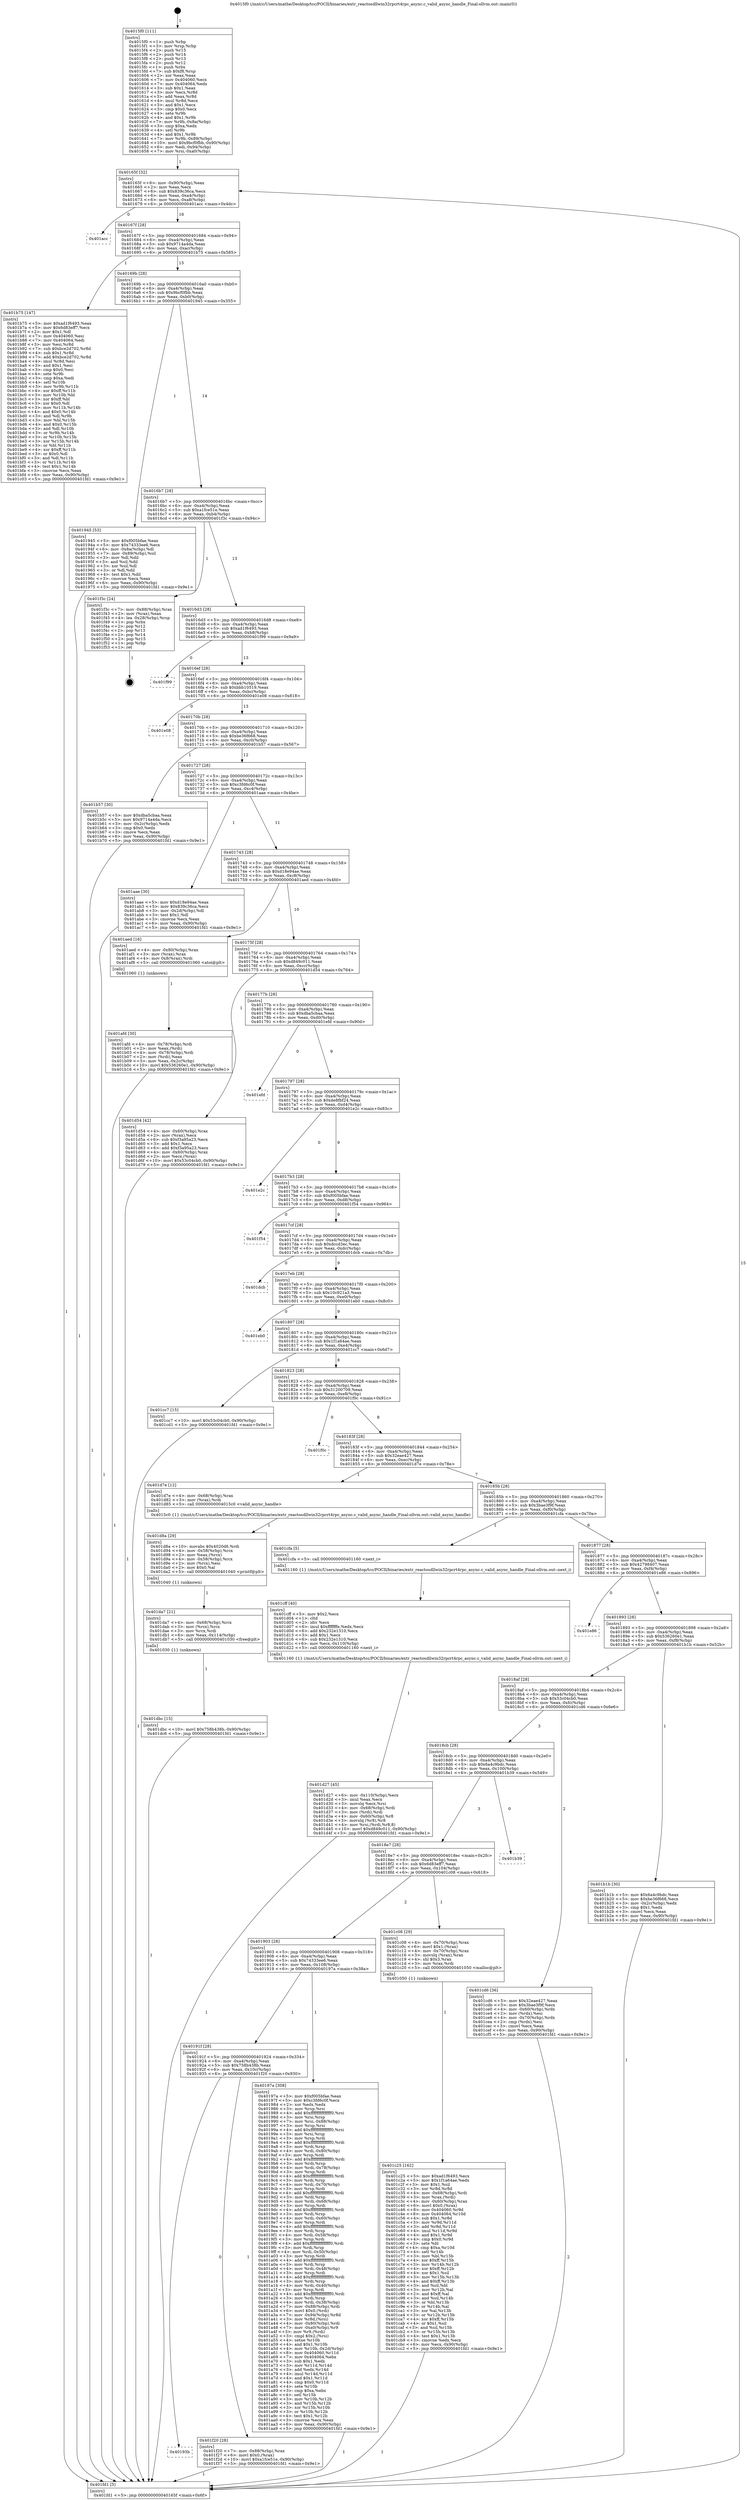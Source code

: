 digraph "0x4015f0" {
  label = "0x4015f0 (/mnt/c/Users/mathe/Desktop/tcc/POCII/binaries/extr_reactosdllwin32rpcrt4rpc_async.c_valid_async_handle_Final-ollvm.out::main(0))"
  labelloc = "t"
  node[shape=record]

  Entry [label="",width=0.3,height=0.3,shape=circle,fillcolor=black,style=filled]
  "0x40165f" [label="{
     0x40165f [32]\l
     | [instrs]\l
     &nbsp;&nbsp;0x40165f \<+6\>: mov -0x90(%rbp),%eax\l
     &nbsp;&nbsp;0x401665 \<+2\>: mov %eax,%ecx\l
     &nbsp;&nbsp;0x401667 \<+6\>: sub $0x839c36ca,%ecx\l
     &nbsp;&nbsp;0x40166d \<+6\>: mov %eax,-0xa4(%rbp)\l
     &nbsp;&nbsp;0x401673 \<+6\>: mov %ecx,-0xa8(%rbp)\l
     &nbsp;&nbsp;0x401679 \<+6\>: je 0000000000401acc \<main+0x4dc\>\l
  }"]
  "0x401acc" [label="{
     0x401acc\l
  }", style=dashed]
  "0x40167f" [label="{
     0x40167f [28]\l
     | [instrs]\l
     &nbsp;&nbsp;0x40167f \<+5\>: jmp 0000000000401684 \<main+0x94\>\l
     &nbsp;&nbsp;0x401684 \<+6\>: mov -0xa4(%rbp),%eax\l
     &nbsp;&nbsp;0x40168a \<+5\>: sub $0x9714a4da,%eax\l
     &nbsp;&nbsp;0x40168f \<+6\>: mov %eax,-0xac(%rbp)\l
     &nbsp;&nbsp;0x401695 \<+6\>: je 0000000000401b75 \<main+0x585\>\l
  }"]
  Exit [label="",width=0.3,height=0.3,shape=circle,fillcolor=black,style=filled,peripheries=2]
  "0x401b75" [label="{
     0x401b75 [147]\l
     | [instrs]\l
     &nbsp;&nbsp;0x401b75 \<+5\>: mov $0xad1f6493,%eax\l
     &nbsp;&nbsp;0x401b7a \<+5\>: mov $0x6d83eff7,%ecx\l
     &nbsp;&nbsp;0x401b7f \<+2\>: mov $0x1,%dl\l
     &nbsp;&nbsp;0x401b81 \<+7\>: mov 0x404060,%esi\l
     &nbsp;&nbsp;0x401b88 \<+7\>: mov 0x404064,%edi\l
     &nbsp;&nbsp;0x401b8f \<+3\>: mov %esi,%r8d\l
     &nbsp;&nbsp;0x401b92 \<+7\>: sub $0xbce2d702,%r8d\l
     &nbsp;&nbsp;0x401b99 \<+4\>: sub $0x1,%r8d\l
     &nbsp;&nbsp;0x401b9d \<+7\>: add $0xbce2d702,%r8d\l
     &nbsp;&nbsp;0x401ba4 \<+4\>: imul %r8d,%esi\l
     &nbsp;&nbsp;0x401ba8 \<+3\>: and $0x1,%esi\l
     &nbsp;&nbsp;0x401bab \<+3\>: cmp $0x0,%esi\l
     &nbsp;&nbsp;0x401bae \<+4\>: sete %r9b\l
     &nbsp;&nbsp;0x401bb2 \<+3\>: cmp $0xa,%edi\l
     &nbsp;&nbsp;0x401bb5 \<+4\>: setl %r10b\l
     &nbsp;&nbsp;0x401bb9 \<+3\>: mov %r9b,%r11b\l
     &nbsp;&nbsp;0x401bbc \<+4\>: xor $0xff,%r11b\l
     &nbsp;&nbsp;0x401bc0 \<+3\>: mov %r10b,%bl\l
     &nbsp;&nbsp;0x401bc3 \<+3\>: xor $0xff,%bl\l
     &nbsp;&nbsp;0x401bc6 \<+3\>: xor $0x0,%dl\l
     &nbsp;&nbsp;0x401bc9 \<+3\>: mov %r11b,%r14b\l
     &nbsp;&nbsp;0x401bcc \<+4\>: and $0x0,%r14b\l
     &nbsp;&nbsp;0x401bd0 \<+3\>: and %dl,%r9b\l
     &nbsp;&nbsp;0x401bd3 \<+3\>: mov %bl,%r15b\l
     &nbsp;&nbsp;0x401bd6 \<+4\>: and $0x0,%r15b\l
     &nbsp;&nbsp;0x401bda \<+3\>: and %dl,%r10b\l
     &nbsp;&nbsp;0x401bdd \<+3\>: or %r9b,%r14b\l
     &nbsp;&nbsp;0x401be0 \<+3\>: or %r10b,%r15b\l
     &nbsp;&nbsp;0x401be3 \<+3\>: xor %r15b,%r14b\l
     &nbsp;&nbsp;0x401be6 \<+3\>: or %bl,%r11b\l
     &nbsp;&nbsp;0x401be9 \<+4\>: xor $0xff,%r11b\l
     &nbsp;&nbsp;0x401bed \<+3\>: or $0x0,%dl\l
     &nbsp;&nbsp;0x401bf0 \<+3\>: and %dl,%r11b\l
     &nbsp;&nbsp;0x401bf3 \<+3\>: or %r11b,%r14b\l
     &nbsp;&nbsp;0x401bf6 \<+4\>: test $0x1,%r14b\l
     &nbsp;&nbsp;0x401bfa \<+3\>: cmovne %ecx,%eax\l
     &nbsp;&nbsp;0x401bfd \<+6\>: mov %eax,-0x90(%rbp)\l
     &nbsp;&nbsp;0x401c03 \<+5\>: jmp 0000000000401fd1 \<main+0x9e1\>\l
  }"]
  "0x40169b" [label="{
     0x40169b [28]\l
     | [instrs]\l
     &nbsp;&nbsp;0x40169b \<+5\>: jmp 00000000004016a0 \<main+0xb0\>\l
     &nbsp;&nbsp;0x4016a0 \<+6\>: mov -0xa4(%rbp),%eax\l
     &nbsp;&nbsp;0x4016a6 \<+5\>: sub $0x9bcf0fbb,%eax\l
     &nbsp;&nbsp;0x4016ab \<+6\>: mov %eax,-0xb0(%rbp)\l
     &nbsp;&nbsp;0x4016b1 \<+6\>: je 0000000000401945 \<main+0x355\>\l
  }"]
  "0x40193b" [label="{
     0x40193b\l
  }", style=dashed]
  "0x401945" [label="{
     0x401945 [53]\l
     | [instrs]\l
     &nbsp;&nbsp;0x401945 \<+5\>: mov $0xf005bfae,%eax\l
     &nbsp;&nbsp;0x40194a \<+5\>: mov $0x74333ee6,%ecx\l
     &nbsp;&nbsp;0x40194f \<+6\>: mov -0x8a(%rbp),%dl\l
     &nbsp;&nbsp;0x401955 \<+7\>: mov -0x89(%rbp),%sil\l
     &nbsp;&nbsp;0x40195c \<+3\>: mov %dl,%dil\l
     &nbsp;&nbsp;0x40195f \<+3\>: and %sil,%dil\l
     &nbsp;&nbsp;0x401962 \<+3\>: xor %sil,%dl\l
     &nbsp;&nbsp;0x401965 \<+3\>: or %dl,%dil\l
     &nbsp;&nbsp;0x401968 \<+4\>: test $0x1,%dil\l
     &nbsp;&nbsp;0x40196c \<+3\>: cmovne %ecx,%eax\l
     &nbsp;&nbsp;0x40196f \<+6\>: mov %eax,-0x90(%rbp)\l
     &nbsp;&nbsp;0x401975 \<+5\>: jmp 0000000000401fd1 \<main+0x9e1\>\l
  }"]
  "0x4016b7" [label="{
     0x4016b7 [28]\l
     | [instrs]\l
     &nbsp;&nbsp;0x4016b7 \<+5\>: jmp 00000000004016bc \<main+0xcc\>\l
     &nbsp;&nbsp;0x4016bc \<+6\>: mov -0xa4(%rbp),%eax\l
     &nbsp;&nbsp;0x4016c2 \<+5\>: sub $0xa1fce51e,%eax\l
     &nbsp;&nbsp;0x4016c7 \<+6\>: mov %eax,-0xb4(%rbp)\l
     &nbsp;&nbsp;0x4016cd \<+6\>: je 0000000000401f3c \<main+0x94c\>\l
  }"]
  "0x401fd1" [label="{
     0x401fd1 [5]\l
     | [instrs]\l
     &nbsp;&nbsp;0x401fd1 \<+5\>: jmp 000000000040165f \<main+0x6f\>\l
  }"]
  "0x4015f0" [label="{
     0x4015f0 [111]\l
     | [instrs]\l
     &nbsp;&nbsp;0x4015f0 \<+1\>: push %rbp\l
     &nbsp;&nbsp;0x4015f1 \<+3\>: mov %rsp,%rbp\l
     &nbsp;&nbsp;0x4015f4 \<+2\>: push %r15\l
     &nbsp;&nbsp;0x4015f6 \<+2\>: push %r14\l
     &nbsp;&nbsp;0x4015f8 \<+2\>: push %r13\l
     &nbsp;&nbsp;0x4015fa \<+2\>: push %r12\l
     &nbsp;&nbsp;0x4015fc \<+1\>: push %rbx\l
     &nbsp;&nbsp;0x4015fd \<+7\>: sub $0xf8,%rsp\l
     &nbsp;&nbsp;0x401604 \<+2\>: xor %eax,%eax\l
     &nbsp;&nbsp;0x401606 \<+7\>: mov 0x404060,%ecx\l
     &nbsp;&nbsp;0x40160d \<+7\>: mov 0x404064,%edx\l
     &nbsp;&nbsp;0x401614 \<+3\>: sub $0x1,%eax\l
     &nbsp;&nbsp;0x401617 \<+3\>: mov %ecx,%r8d\l
     &nbsp;&nbsp;0x40161a \<+3\>: add %eax,%r8d\l
     &nbsp;&nbsp;0x40161d \<+4\>: imul %r8d,%ecx\l
     &nbsp;&nbsp;0x401621 \<+3\>: and $0x1,%ecx\l
     &nbsp;&nbsp;0x401624 \<+3\>: cmp $0x0,%ecx\l
     &nbsp;&nbsp;0x401627 \<+4\>: sete %r9b\l
     &nbsp;&nbsp;0x40162b \<+4\>: and $0x1,%r9b\l
     &nbsp;&nbsp;0x40162f \<+7\>: mov %r9b,-0x8a(%rbp)\l
     &nbsp;&nbsp;0x401636 \<+3\>: cmp $0xa,%edx\l
     &nbsp;&nbsp;0x401639 \<+4\>: setl %r9b\l
     &nbsp;&nbsp;0x40163d \<+4\>: and $0x1,%r9b\l
     &nbsp;&nbsp;0x401641 \<+7\>: mov %r9b,-0x89(%rbp)\l
     &nbsp;&nbsp;0x401648 \<+10\>: movl $0x9bcf0fbb,-0x90(%rbp)\l
     &nbsp;&nbsp;0x401652 \<+6\>: mov %edi,-0x94(%rbp)\l
     &nbsp;&nbsp;0x401658 \<+7\>: mov %rsi,-0xa0(%rbp)\l
  }"]
  "0x401f20" [label="{
     0x401f20 [28]\l
     | [instrs]\l
     &nbsp;&nbsp;0x401f20 \<+7\>: mov -0x88(%rbp),%rax\l
     &nbsp;&nbsp;0x401f27 \<+6\>: movl $0x0,(%rax)\l
     &nbsp;&nbsp;0x401f2d \<+10\>: movl $0xa1fce51e,-0x90(%rbp)\l
     &nbsp;&nbsp;0x401f37 \<+5\>: jmp 0000000000401fd1 \<main+0x9e1\>\l
  }"]
  "0x401f3c" [label="{
     0x401f3c [24]\l
     | [instrs]\l
     &nbsp;&nbsp;0x401f3c \<+7\>: mov -0x88(%rbp),%rax\l
     &nbsp;&nbsp;0x401f43 \<+2\>: mov (%rax),%eax\l
     &nbsp;&nbsp;0x401f45 \<+4\>: lea -0x28(%rbp),%rsp\l
     &nbsp;&nbsp;0x401f49 \<+1\>: pop %rbx\l
     &nbsp;&nbsp;0x401f4a \<+2\>: pop %r12\l
     &nbsp;&nbsp;0x401f4c \<+2\>: pop %r13\l
     &nbsp;&nbsp;0x401f4e \<+2\>: pop %r14\l
     &nbsp;&nbsp;0x401f50 \<+2\>: pop %r15\l
     &nbsp;&nbsp;0x401f52 \<+1\>: pop %rbp\l
     &nbsp;&nbsp;0x401f53 \<+1\>: ret\l
  }"]
  "0x4016d3" [label="{
     0x4016d3 [28]\l
     | [instrs]\l
     &nbsp;&nbsp;0x4016d3 \<+5\>: jmp 00000000004016d8 \<main+0xe8\>\l
     &nbsp;&nbsp;0x4016d8 \<+6\>: mov -0xa4(%rbp),%eax\l
     &nbsp;&nbsp;0x4016de \<+5\>: sub $0xad1f6493,%eax\l
     &nbsp;&nbsp;0x4016e3 \<+6\>: mov %eax,-0xb8(%rbp)\l
     &nbsp;&nbsp;0x4016e9 \<+6\>: je 0000000000401f99 \<main+0x9a9\>\l
  }"]
  "0x401dbc" [label="{
     0x401dbc [15]\l
     | [instrs]\l
     &nbsp;&nbsp;0x401dbc \<+10\>: movl $0x758b438b,-0x90(%rbp)\l
     &nbsp;&nbsp;0x401dc6 \<+5\>: jmp 0000000000401fd1 \<main+0x9e1\>\l
  }"]
  "0x401f99" [label="{
     0x401f99\l
  }", style=dashed]
  "0x4016ef" [label="{
     0x4016ef [28]\l
     | [instrs]\l
     &nbsp;&nbsp;0x4016ef \<+5\>: jmp 00000000004016f4 \<main+0x104\>\l
     &nbsp;&nbsp;0x4016f4 \<+6\>: mov -0xa4(%rbp),%eax\l
     &nbsp;&nbsp;0x4016fa \<+5\>: sub $0xbbb10519,%eax\l
     &nbsp;&nbsp;0x4016ff \<+6\>: mov %eax,-0xbc(%rbp)\l
     &nbsp;&nbsp;0x401705 \<+6\>: je 0000000000401e08 \<main+0x818\>\l
  }"]
  "0x401da7" [label="{
     0x401da7 [21]\l
     | [instrs]\l
     &nbsp;&nbsp;0x401da7 \<+4\>: mov -0x68(%rbp),%rcx\l
     &nbsp;&nbsp;0x401dab \<+3\>: mov (%rcx),%rcx\l
     &nbsp;&nbsp;0x401dae \<+3\>: mov %rcx,%rdi\l
     &nbsp;&nbsp;0x401db1 \<+6\>: mov %eax,-0x114(%rbp)\l
     &nbsp;&nbsp;0x401db7 \<+5\>: call 0000000000401030 \<free@plt\>\l
     | [calls]\l
     &nbsp;&nbsp;0x401030 \{1\} (unknown)\l
  }"]
  "0x401e08" [label="{
     0x401e08\l
  }", style=dashed]
  "0x40170b" [label="{
     0x40170b [28]\l
     | [instrs]\l
     &nbsp;&nbsp;0x40170b \<+5\>: jmp 0000000000401710 \<main+0x120\>\l
     &nbsp;&nbsp;0x401710 \<+6\>: mov -0xa4(%rbp),%eax\l
     &nbsp;&nbsp;0x401716 \<+5\>: sub $0xbe36f668,%eax\l
     &nbsp;&nbsp;0x40171b \<+6\>: mov %eax,-0xc0(%rbp)\l
     &nbsp;&nbsp;0x401721 \<+6\>: je 0000000000401b57 \<main+0x567\>\l
  }"]
  "0x401d8a" [label="{
     0x401d8a [29]\l
     | [instrs]\l
     &nbsp;&nbsp;0x401d8a \<+10\>: movabs $0x4020d6,%rdi\l
     &nbsp;&nbsp;0x401d94 \<+4\>: mov -0x58(%rbp),%rcx\l
     &nbsp;&nbsp;0x401d98 \<+2\>: mov %eax,(%rcx)\l
     &nbsp;&nbsp;0x401d9a \<+4\>: mov -0x58(%rbp),%rcx\l
     &nbsp;&nbsp;0x401d9e \<+2\>: mov (%rcx),%esi\l
     &nbsp;&nbsp;0x401da0 \<+2\>: mov $0x0,%al\l
     &nbsp;&nbsp;0x401da2 \<+5\>: call 0000000000401040 \<printf@plt\>\l
     | [calls]\l
     &nbsp;&nbsp;0x401040 \{1\} (unknown)\l
  }"]
  "0x401b57" [label="{
     0x401b57 [30]\l
     | [instrs]\l
     &nbsp;&nbsp;0x401b57 \<+5\>: mov $0xdba5cbaa,%eax\l
     &nbsp;&nbsp;0x401b5c \<+5\>: mov $0x9714a4da,%ecx\l
     &nbsp;&nbsp;0x401b61 \<+3\>: mov -0x2c(%rbp),%edx\l
     &nbsp;&nbsp;0x401b64 \<+3\>: cmp $0x0,%edx\l
     &nbsp;&nbsp;0x401b67 \<+3\>: cmove %ecx,%eax\l
     &nbsp;&nbsp;0x401b6a \<+6\>: mov %eax,-0x90(%rbp)\l
     &nbsp;&nbsp;0x401b70 \<+5\>: jmp 0000000000401fd1 \<main+0x9e1\>\l
  }"]
  "0x401727" [label="{
     0x401727 [28]\l
     | [instrs]\l
     &nbsp;&nbsp;0x401727 \<+5\>: jmp 000000000040172c \<main+0x13c\>\l
     &nbsp;&nbsp;0x40172c \<+6\>: mov -0xa4(%rbp),%eax\l
     &nbsp;&nbsp;0x401732 \<+5\>: sub $0xc3fd6c0f,%eax\l
     &nbsp;&nbsp;0x401737 \<+6\>: mov %eax,-0xc4(%rbp)\l
     &nbsp;&nbsp;0x40173d \<+6\>: je 0000000000401aae \<main+0x4be\>\l
  }"]
  "0x401d27" [label="{
     0x401d27 [45]\l
     | [instrs]\l
     &nbsp;&nbsp;0x401d27 \<+6\>: mov -0x110(%rbp),%ecx\l
     &nbsp;&nbsp;0x401d2d \<+3\>: imul %eax,%ecx\l
     &nbsp;&nbsp;0x401d30 \<+3\>: movslq %ecx,%rsi\l
     &nbsp;&nbsp;0x401d33 \<+4\>: mov -0x68(%rbp),%rdi\l
     &nbsp;&nbsp;0x401d37 \<+3\>: mov (%rdi),%rdi\l
     &nbsp;&nbsp;0x401d3a \<+4\>: mov -0x60(%rbp),%r8\l
     &nbsp;&nbsp;0x401d3e \<+3\>: movslq (%r8),%r8\l
     &nbsp;&nbsp;0x401d41 \<+4\>: mov %rsi,(%rdi,%r8,8)\l
     &nbsp;&nbsp;0x401d45 \<+10\>: movl $0xd849c011,-0x90(%rbp)\l
     &nbsp;&nbsp;0x401d4f \<+5\>: jmp 0000000000401fd1 \<main+0x9e1\>\l
  }"]
  "0x401aae" [label="{
     0x401aae [30]\l
     | [instrs]\l
     &nbsp;&nbsp;0x401aae \<+5\>: mov $0xd18e94ae,%eax\l
     &nbsp;&nbsp;0x401ab3 \<+5\>: mov $0x839c36ca,%ecx\l
     &nbsp;&nbsp;0x401ab8 \<+3\>: mov -0x2d(%rbp),%dl\l
     &nbsp;&nbsp;0x401abb \<+3\>: test $0x1,%dl\l
     &nbsp;&nbsp;0x401abe \<+3\>: cmovne %ecx,%eax\l
     &nbsp;&nbsp;0x401ac1 \<+6\>: mov %eax,-0x90(%rbp)\l
     &nbsp;&nbsp;0x401ac7 \<+5\>: jmp 0000000000401fd1 \<main+0x9e1\>\l
  }"]
  "0x401743" [label="{
     0x401743 [28]\l
     | [instrs]\l
     &nbsp;&nbsp;0x401743 \<+5\>: jmp 0000000000401748 \<main+0x158\>\l
     &nbsp;&nbsp;0x401748 \<+6\>: mov -0xa4(%rbp),%eax\l
     &nbsp;&nbsp;0x40174e \<+5\>: sub $0xd18e94ae,%eax\l
     &nbsp;&nbsp;0x401753 \<+6\>: mov %eax,-0xc8(%rbp)\l
     &nbsp;&nbsp;0x401759 \<+6\>: je 0000000000401aed \<main+0x4fd\>\l
  }"]
  "0x401cff" [label="{
     0x401cff [40]\l
     | [instrs]\l
     &nbsp;&nbsp;0x401cff \<+5\>: mov $0x2,%ecx\l
     &nbsp;&nbsp;0x401d04 \<+1\>: cltd\l
     &nbsp;&nbsp;0x401d05 \<+2\>: idiv %ecx\l
     &nbsp;&nbsp;0x401d07 \<+6\>: imul $0xfffffffe,%edx,%ecx\l
     &nbsp;&nbsp;0x401d0d \<+6\>: add $0x232e1310,%ecx\l
     &nbsp;&nbsp;0x401d13 \<+3\>: add $0x1,%ecx\l
     &nbsp;&nbsp;0x401d16 \<+6\>: sub $0x232e1310,%ecx\l
     &nbsp;&nbsp;0x401d1c \<+6\>: mov %ecx,-0x110(%rbp)\l
     &nbsp;&nbsp;0x401d22 \<+5\>: call 0000000000401160 \<next_i\>\l
     | [calls]\l
     &nbsp;&nbsp;0x401160 \{1\} (/mnt/c/Users/mathe/Desktop/tcc/POCII/binaries/extr_reactosdllwin32rpcrt4rpc_async.c_valid_async_handle_Final-ollvm.out::next_i)\l
  }"]
  "0x401aed" [label="{
     0x401aed [16]\l
     | [instrs]\l
     &nbsp;&nbsp;0x401aed \<+4\>: mov -0x80(%rbp),%rax\l
     &nbsp;&nbsp;0x401af1 \<+3\>: mov (%rax),%rax\l
     &nbsp;&nbsp;0x401af4 \<+4\>: mov 0x8(%rax),%rdi\l
     &nbsp;&nbsp;0x401af8 \<+5\>: call 0000000000401060 \<atoi@plt\>\l
     | [calls]\l
     &nbsp;&nbsp;0x401060 \{1\} (unknown)\l
  }"]
  "0x40175f" [label="{
     0x40175f [28]\l
     | [instrs]\l
     &nbsp;&nbsp;0x40175f \<+5\>: jmp 0000000000401764 \<main+0x174\>\l
     &nbsp;&nbsp;0x401764 \<+6\>: mov -0xa4(%rbp),%eax\l
     &nbsp;&nbsp;0x40176a \<+5\>: sub $0xd849c011,%eax\l
     &nbsp;&nbsp;0x40176f \<+6\>: mov %eax,-0xcc(%rbp)\l
     &nbsp;&nbsp;0x401775 \<+6\>: je 0000000000401d54 \<main+0x764\>\l
  }"]
  "0x401c25" [label="{
     0x401c25 [162]\l
     | [instrs]\l
     &nbsp;&nbsp;0x401c25 \<+5\>: mov $0xad1f6493,%ecx\l
     &nbsp;&nbsp;0x401c2a \<+5\>: mov $0x1f1a64ae,%edx\l
     &nbsp;&nbsp;0x401c2f \<+3\>: mov $0x1,%sil\l
     &nbsp;&nbsp;0x401c32 \<+3\>: xor %r8d,%r8d\l
     &nbsp;&nbsp;0x401c35 \<+4\>: mov -0x68(%rbp),%rdi\l
     &nbsp;&nbsp;0x401c39 \<+3\>: mov %rax,(%rdi)\l
     &nbsp;&nbsp;0x401c3c \<+4\>: mov -0x60(%rbp),%rax\l
     &nbsp;&nbsp;0x401c40 \<+6\>: movl $0x0,(%rax)\l
     &nbsp;&nbsp;0x401c46 \<+8\>: mov 0x404060,%r9d\l
     &nbsp;&nbsp;0x401c4e \<+8\>: mov 0x404064,%r10d\l
     &nbsp;&nbsp;0x401c56 \<+4\>: sub $0x1,%r8d\l
     &nbsp;&nbsp;0x401c5a \<+3\>: mov %r9d,%r11d\l
     &nbsp;&nbsp;0x401c5d \<+3\>: add %r8d,%r11d\l
     &nbsp;&nbsp;0x401c60 \<+4\>: imul %r11d,%r9d\l
     &nbsp;&nbsp;0x401c64 \<+4\>: and $0x1,%r9d\l
     &nbsp;&nbsp;0x401c68 \<+4\>: cmp $0x0,%r9d\l
     &nbsp;&nbsp;0x401c6c \<+3\>: sete %bl\l
     &nbsp;&nbsp;0x401c6f \<+4\>: cmp $0xa,%r10d\l
     &nbsp;&nbsp;0x401c73 \<+4\>: setl %r14b\l
     &nbsp;&nbsp;0x401c77 \<+3\>: mov %bl,%r15b\l
     &nbsp;&nbsp;0x401c7a \<+4\>: xor $0xff,%r15b\l
     &nbsp;&nbsp;0x401c7e \<+3\>: mov %r14b,%r12b\l
     &nbsp;&nbsp;0x401c81 \<+4\>: xor $0xff,%r12b\l
     &nbsp;&nbsp;0x401c85 \<+4\>: xor $0x1,%sil\l
     &nbsp;&nbsp;0x401c89 \<+3\>: mov %r15b,%r13b\l
     &nbsp;&nbsp;0x401c8c \<+4\>: and $0xff,%r13b\l
     &nbsp;&nbsp;0x401c90 \<+3\>: and %sil,%bl\l
     &nbsp;&nbsp;0x401c93 \<+3\>: mov %r12b,%al\l
     &nbsp;&nbsp;0x401c96 \<+2\>: and $0xff,%al\l
     &nbsp;&nbsp;0x401c98 \<+3\>: and %sil,%r14b\l
     &nbsp;&nbsp;0x401c9b \<+3\>: or %bl,%r13b\l
     &nbsp;&nbsp;0x401c9e \<+3\>: or %r14b,%al\l
     &nbsp;&nbsp;0x401ca1 \<+3\>: xor %al,%r13b\l
     &nbsp;&nbsp;0x401ca4 \<+3\>: or %r12b,%r15b\l
     &nbsp;&nbsp;0x401ca7 \<+4\>: xor $0xff,%r15b\l
     &nbsp;&nbsp;0x401cab \<+4\>: or $0x1,%sil\l
     &nbsp;&nbsp;0x401caf \<+3\>: and %sil,%r15b\l
     &nbsp;&nbsp;0x401cb2 \<+3\>: or %r15b,%r13b\l
     &nbsp;&nbsp;0x401cb5 \<+4\>: test $0x1,%r13b\l
     &nbsp;&nbsp;0x401cb9 \<+3\>: cmovne %edx,%ecx\l
     &nbsp;&nbsp;0x401cbc \<+6\>: mov %ecx,-0x90(%rbp)\l
     &nbsp;&nbsp;0x401cc2 \<+5\>: jmp 0000000000401fd1 \<main+0x9e1\>\l
  }"]
  "0x401d54" [label="{
     0x401d54 [42]\l
     | [instrs]\l
     &nbsp;&nbsp;0x401d54 \<+4\>: mov -0x60(%rbp),%rax\l
     &nbsp;&nbsp;0x401d58 \<+2\>: mov (%rax),%ecx\l
     &nbsp;&nbsp;0x401d5a \<+6\>: sub $0xf3a95a23,%ecx\l
     &nbsp;&nbsp;0x401d60 \<+3\>: add $0x1,%ecx\l
     &nbsp;&nbsp;0x401d63 \<+6\>: add $0xf3a95a23,%ecx\l
     &nbsp;&nbsp;0x401d69 \<+4\>: mov -0x60(%rbp),%rax\l
     &nbsp;&nbsp;0x401d6d \<+2\>: mov %ecx,(%rax)\l
     &nbsp;&nbsp;0x401d6f \<+10\>: movl $0x53c04cb0,-0x90(%rbp)\l
     &nbsp;&nbsp;0x401d79 \<+5\>: jmp 0000000000401fd1 \<main+0x9e1\>\l
  }"]
  "0x40177b" [label="{
     0x40177b [28]\l
     | [instrs]\l
     &nbsp;&nbsp;0x40177b \<+5\>: jmp 0000000000401780 \<main+0x190\>\l
     &nbsp;&nbsp;0x401780 \<+6\>: mov -0xa4(%rbp),%eax\l
     &nbsp;&nbsp;0x401786 \<+5\>: sub $0xdba5cbaa,%eax\l
     &nbsp;&nbsp;0x40178b \<+6\>: mov %eax,-0xd0(%rbp)\l
     &nbsp;&nbsp;0x401791 \<+6\>: je 0000000000401efd \<main+0x90d\>\l
  }"]
  "0x401afd" [label="{
     0x401afd [30]\l
     | [instrs]\l
     &nbsp;&nbsp;0x401afd \<+4\>: mov -0x78(%rbp),%rdi\l
     &nbsp;&nbsp;0x401b01 \<+2\>: mov %eax,(%rdi)\l
     &nbsp;&nbsp;0x401b03 \<+4\>: mov -0x78(%rbp),%rdi\l
     &nbsp;&nbsp;0x401b07 \<+2\>: mov (%rdi),%eax\l
     &nbsp;&nbsp;0x401b09 \<+3\>: mov %eax,-0x2c(%rbp)\l
     &nbsp;&nbsp;0x401b0c \<+10\>: movl $0x536260e1,-0x90(%rbp)\l
     &nbsp;&nbsp;0x401b16 \<+5\>: jmp 0000000000401fd1 \<main+0x9e1\>\l
  }"]
  "0x401efd" [label="{
     0x401efd\l
  }", style=dashed]
  "0x401797" [label="{
     0x401797 [28]\l
     | [instrs]\l
     &nbsp;&nbsp;0x401797 \<+5\>: jmp 000000000040179c \<main+0x1ac\>\l
     &nbsp;&nbsp;0x40179c \<+6\>: mov -0xa4(%rbp),%eax\l
     &nbsp;&nbsp;0x4017a2 \<+5\>: sub $0xde8fbf24,%eax\l
     &nbsp;&nbsp;0x4017a7 \<+6\>: mov %eax,-0xd4(%rbp)\l
     &nbsp;&nbsp;0x4017ad \<+6\>: je 0000000000401e2c \<main+0x83c\>\l
  }"]
  "0x40191f" [label="{
     0x40191f [28]\l
     | [instrs]\l
     &nbsp;&nbsp;0x40191f \<+5\>: jmp 0000000000401924 \<main+0x334\>\l
     &nbsp;&nbsp;0x401924 \<+6\>: mov -0xa4(%rbp),%eax\l
     &nbsp;&nbsp;0x40192a \<+5\>: sub $0x758b438b,%eax\l
     &nbsp;&nbsp;0x40192f \<+6\>: mov %eax,-0x10c(%rbp)\l
     &nbsp;&nbsp;0x401935 \<+6\>: je 0000000000401f20 \<main+0x930\>\l
  }"]
  "0x401e2c" [label="{
     0x401e2c\l
  }", style=dashed]
  "0x4017b3" [label="{
     0x4017b3 [28]\l
     | [instrs]\l
     &nbsp;&nbsp;0x4017b3 \<+5\>: jmp 00000000004017b8 \<main+0x1c8\>\l
     &nbsp;&nbsp;0x4017b8 \<+6\>: mov -0xa4(%rbp),%eax\l
     &nbsp;&nbsp;0x4017be \<+5\>: sub $0xf005bfae,%eax\l
     &nbsp;&nbsp;0x4017c3 \<+6\>: mov %eax,-0xd8(%rbp)\l
     &nbsp;&nbsp;0x4017c9 \<+6\>: je 0000000000401f54 \<main+0x964\>\l
  }"]
  "0x40197a" [label="{
     0x40197a [308]\l
     | [instrs]\l
     &nbsp;&nbsp;0x40197a \<+5\>: mov $0xf005bfae,%eax\l
     &nbsp;&nbsp;0x40197f \<+5\>: mov $0xc3fd6c0f,%ecx\l
     &nbsp;&nbsp;0x401984 \<+2\>: xor %edx,%edx\l
     &nbsp;&nbsp;0x401986 \<+3\>: mov %rsp,%rsi\l
     &nbsp;&nbsp;0x401989 \<+4\>: add $0xfffffffffffffff0,%rsi\l
     &nbsp;&nbsp;0x40198d \<+3\>: mov %rsi,%rsp\l
     &nbsp;&nbsp;0x401990 \<+7\>: mov %rsi,-0x88(%rbp)\l
     &nbsp;&nbsp;0x401997 \<+3\>: mov %rsp,%rsi\l
     &nbsp;&nbsp;0x40199a \<+4\>: add $0xfffffffffffffff0,%rsi\l
     &nbsp;&nbsp;0x40199e \<+3\>: mov %rsi,%rsp\l
     &nbsp;&nbsp;0x4019a1 \<+3\>: mov %rsp,%rdi\l
     &nbsp;&nbsp;0x4019a4 \<+4\>: add $0xfffffffffffffff0,%rdi\l
     &nbsp;&nbsp;0x4019a8 \<+3\>: mov %rdi,%rsp\l
     &nbsp;&nbsp;0x4019ab \<+4\>: mov %rdi,-0x80(%rbp)\l
     &nbsp;&nbsp;0x4019af \<+3\>: mov %rsp,%rdi\l
     &nbsp;&nbsp;0x4019b2 \<+4\>: add $0xfffffffffffffff0,%rdi\l
     &nbsp;&nbsp;0x4019b6 \<+3\>: mov %rdi,%rsp\l
     &nbsp;&nbsp;0x4019b9 \<+4\>: mov %rdi,-0x78(%rbp)\l
     &nbsp;&nbsp;0x4019bd \<+3\>: mov %rsp,%rdi\l
     &nbsp;&nbsp;0x4019c0 \<+4\>: add $0xfffffffffffffff0,%rdi\l
     &nbsp;&nbsp;0x4019c4 \<+3\>: mov %rdi,%rsp\l
     &nbsp;&nbsp;0x4019c7 \<+4\>: mov %rdi,-0x70(%rbp)\l
     &nbsp;&nbsp;0x4019cb \<+3\>: mov %rsp,%rdi\l
     &nbsp;&nbsp;0x4019ce \<+4\>: add $0xfffffffffffffff0,%rdi\l
     &nbsp;&nbsp;0x4019d2 \<+3\>: mov %rdi,%rsp\l
     &nbsp;&nbsp;0x4019d5 \<+4\>: mov %rdi,-0x68(%rbp)\l
     &nbsp;&nbsp;0x4019d9 \<+3\>: mov %rsp,%rdi\l
     &nbsp;&nbsp;0x4019dc \<+4\>: add $0xfffffffffffffff0,%rdi\l
     &nbsp;&nbsp;0x4019e0 \<+3\>: mov %rdi,%rsp\l
     &nbsp;&nbsp;0x4019e3 \<+4\>: mov %rdi,-0x60(%rbp)\l
     &nbsp;&nbsp;0x4019e7 \<+3\>: mov %rsp,%rdi\l
     &nbsp;&nbsp;0x4019ea \<+4\>: add $0xfffffffffffffff0,%rdi\l
     &nbsp;&nbsp;0x4019ee \<+3\>: mov %rdi,%rsp\l
     &nbsp;&nbsp;0x4019f1 \<+4\>: mov %rdi,-0x58(%rbp)\l
     &nbsp;&nbsp;0x4019f5 \<+3\>: mov %rsp,%rdi\l
     &nbsp;&nbsp;0x4019f8 \<+4\>: add $0xfffffffffffffff0,%rdi\l
     &nbsp;&nbsp;0x4019fc \<+3\>: mov %rdi,%rsp\l
     &nbsp;&nbsp;0x4019ff \<+4\>: mov %rdi,-0x50(%rbp)\l
     &nbsp;&nbsp;0x401a03 \<+3\>: mov %rsp,%rdi\l
     &nbsp;&nbsp;0x401a06 \<+4\>: add $0xfffffffffffffff0,%rdi\l
     &nbsp;&nbsp;0x401a0a \<+3\>: mov %rdi,%rsp\l
     &nbsp;&nbsp;0x401a0d \<+4\>: mov %rdi,-0x48(%rbp)\l
     &nbsp;&nbsp;0x401a11 \<+3\>: mov %rsp,%rdi\l
     &nbsp;&nbsp;0x401a14 \<+4\>: add $0xfffffffffffffff0,%rdi\l
     &nbsp;&nbsp;0x401a18 \<+3\>: mov %rdi,%rsp\l
     &nbsp;&nbsp;0x401a1b \<+4\>: mov %rdi,-0x40(%rbp)\l
     &nbsp;&nbsp;0x401a1f \<+3\>: mov %rsp,%rdi\l
     &nbsp;&nbsp;0x401a22 \<+4\>: add $0xfffffffffffffff0,%rdi\l
     &nbsp;&nbsp;0x401a26 \<+3\>: mov %rdi,%rsp\l
     &nbsp;&nbsp;0x401a29 \<+4\>: mov %rdi,-0x38(%rbp)\l
     &nbsp;&nbsp;0x401a2d \<+7\>: mov -0x88(%rbp),%rdi\l
     &nbsp;&nbsp;0x401a34 \<+6\>: movl $0x0,(%rdi)\l
     &nbsp;&nbsp;0x401a3a \<+7\>: mov -0x94(%rbp),%r8d\l
     &nbsp;&nbsp;0x401a41 \<+3\>: mov %r8d,(%rsi)\l
     &nbsp;&nbsp;0x401a44 \<+4\>: mov -0x80(%rbp),%rdi\l
     &nbsp;&nbsp;0x401a48 \<+7\>: mov -0xa0(%rbp),%r9\l
     &nbsp;&nbsp;0x401a4f \<+3\>: mov %r9,(%rdi)\l
     &nbsp;&nbsp;0x401a52 \<+3\>: cmpl $0x2,(%rsi)\l
     &nbsp;&nbsp;0x401a55 \<+4\>: setne %r10b\l
     &nbsp;&nbsp;0x401a59 \<+4\>: and $0x1,%r10b\l
     &nbsp;&nbsp;0x401a5d \<+4\>: mov %r10b,-0x2d(%rbp)\l
     &nbsp;&nbsp;0x401a61 \<+8\>: mov 0x404060,%r11d\l
     &nbsp;&nbsp;0x401a69 \<+7\>: mov 0x404064,%ebx\l
     &nbsp;&nbsp;0x401a70 \<+3\>: sub $0x1,%edx\l
     &nbsp;&nbsp;0x401a73 \<+3\>: mov %r11d,%r14d\l
     &nbsp;&nbsp;0x401a76 \<+3\>: add %edx,%r14d\l
     &nbsp;&nbsp;0x401a79 \<+4\>: imul %r14d,%r11d\l
     &nbsp;&nbsp;0x401a7d \<+4\>: and $0x1,%r11d\l
     &nbsp;&nbsp;0x401a81 \<+4\>: cmp $0x0,%r11d\l
     &nbsp;&nbsp;0x401a85 \<+4\>: sete %r10b\l
     &nbsp;&nbsp;0x401a89 \<+3\>: cmp $0xa,%ebx\l
     &nbsp;&nbsp;0x401a8c \<+4\>: setl %r15b\l
     &nbsp;&nbsp;0x401a90 \<+3\>: mov %r10b,%r12b\l
     &nbsp;&nbsp;0x401a93 \<+3\>: and %r15b,%r12b\l
     &nbsp;&nbsp;0x401a96 \<+3\>: xor %r15b,%r10b\l
     &nbsp;&nbsp;0x401a99 \<+3\>: or %r10b,%r12b\l
     &nbsp;&nbsp;0x401a9c \<+4\>: test $0x1,%r12b\l
     &nbsp;&nbsp;0x401aa0 \<+3\>: cmovne %ecx,%eax\l
     &nbsp;&nbsp;0x401aa3 \<+6\>: mov %eax,-0x90(%rbp)\l
     &nbsp;&nbsp;0x401aa9 \<+5\>: jmp 0000000000401fd1 \<main+0x9e1\>\l
  }"]
  "0x401f54" [label="{
     0x401f54\l
  }", style=dashed]
  "0x4017cf" [label="{
     0x4017cf [28]\l
     | [instrs]\l
     &nbsp;&nbsp;0x4017cf \<+5\>: jmp 00000000004017d4 \<main+0x1e4\>\l
     &nbsp;&nbsp;0x4017d4 \<+6\>: mov -0xa4(%rbp),%eax\l
     &nbsp;&nbsp;0x4017da \<+5\>: sub $0xdccd3ec,%eax\l
     &nbsp;&nbsp;0x4017df \<+6\>: mov %eax,-0xdc(%rbp)\l
     &nbsp;&nbsp;0x4017e5 \<+6\>: je 0000000000401dcb \<main+0x7db\>\l
  }"]
  "0x401903" [label="{
     0x401903 [28]\l
     | [instrs]\l
     &nbsp;&nbsp;0x401903 \<+5\>: jmp 0000000000401908 \<main+0x318\>\l
     &nbsp;&nbsp;0x401908 \<+6\>: mov -0xa4(%rbp),%eax\l
     &nbsp;&nbsp;0x40190e \<+5\>: sub $0x74333ee6,%eax\l
     &nbsp;&nbsp;0x401913 \<+6\>: mov %eax,-0x108(%rbp)\l
     &nbsp;&nbsp;0x401919 \<+6\>: je 000000000040197a \<main+0x38a\>\l
  }"]
  "0x401dcb" [label="{
     0x401dcb\l
  }", style=dashed]
  "0x4017eb" [label="{
     0x4017eb [28]\l
     | [instrs]\l
     &nbsp;&nbsp;0x4017eb \<+5\>: jmp 00000000004017f0 \<main+0x200\>\l
     &nbsp;&nbsp;0x4017f0 \<+6\>: mov -0xa4(%rbp),%eax\l
     &nbsp;&nbsp;0x4017f6 \<+5\>: sub $0x10c921a3,%eax\l
     &nbsp;&nbsp;0x4017fb \<+6\>: mov %eax,-0xe0(%rbp)\l
     &nbsp;&nbsp;0x401801 \<+6\>: je 0000000000401eb0 \<main+0x8c0\>\l
  }"]
  "0x401c08" [label="{
     0x401c08 [29]\l
     | [instrs]\l
     &nbsp;&nbsp;0x401c08 \<+4\>: mov -0x70(%rbp),%rax\l
     &nbsp;&nbsp;0x401c0c \<+6\>: movl $0x1,(%rax)\l
     &nbsp;&nbsp;0x401c12 \<+4\>: mov -0x70(%rbp),%rax\l
     &nbsp;&nbsp;0x401c16 \<+3\>: movslq (%rax),%rax\l
     &nbsp;&nbsp;0x401c19 \<+4\>: shl $0x3,%rax\l
     &nbsp;&nbsp;0x401c1d \<+3\>: mov %rax,%rdi\l
     &nbsp;&nbsp;0x401c20 \<+5\>: call 0000000000401050 \<malloc@plt\>\l
     | [calls]\l
     &nbsp;&nbsp;0x401050 \{1\} (unknown)\l
  }"]
  "0x401eb0" [label="{
     0x401eb0\l
  }", style=dashed]
  "0x401807" [label="{
     0x401807 [28]\l
     | [instrs]\l
     &nbsp;&nbsp;0x401807 \<+5\>: jmp 000000000040180c \<main+0x21c\>\l
     &nbsp;&nbsp;0x40180c \<+6\>: mov -0xa4(%rbp),%eax\l
     &nbsp;&nbsp;0x401812 \<+5\>: sub $0x1f1a64ae,%eax\l
     &nbsp;&nbsp;0x401817 \<+6\>: mov %eax,-0xe4(%rbp)\l
     &nbsp;&nbsp;0x40181d \<+6\>: je 0000000000401cc7 \<main+0x6d7\>\l
  }"]
  "0x4018e7" [label="{
     0x4018e7 [28]\l
     | [instrs]\l
     &nbsp;&nbsp;0x4018e7 \<+5\>: jmp 00000000004018ec \<main+0x2fc\>\l
     &nbsp;&nbsp;0x4018ec \<+6\>: mov -0xa4(%rbp),%eax\l
     &nbsp;&nbsp;0x4018f2 \<+5\>: sub $0x6d83eff7,%eax\l
     &nbsp;&nbsp;0x4018f7 \<+6\>: mov %eax,-0x104(%rbp)\l
     &nbsp;&nbsp;0x4018fd \<+6\>: je 0000000000401c08 \<main+0x618\>\l
  }"]
  "0x401cc7" [label="{
     0x401cc7 [15]\l
     | [instrs]\l
     &nbsp;&nbsp;0x401cc7 \<+10\>: movl $0x53c04cb0,-0x90(%rbp)\l
     &nbsp;&nbsp;0x401cd1 \<+5\>: jmp 0000000000401fd1 \<main+0x9e1\>\l
  }"]
  "0x401823" [label="{
     0x401823 [28]\l
     | [instrs]\l
     &nbsp;&nbsp;0x401823 \<+5\>: jmp 0000000000401828 \<main+0x238\>\l
     &nbsp;&nbsp;0x401828 \<+6\>: mov -0xa4(%rbp),%eax\l
     &nbsp;&nbsp;0x40182e \<+5\>: sub $0x31200709,%eax\l
     &nbsp;&nbsp;0x401833 \<+6\>: mov %eax,-0xe8(%rbp)\l
     &nbsp;&nbsp;0x401839 \<+6\>: je 0000000000401f0c \<main+0x91c\>\l
  }"]
  "0x401b39" [label="{
     0x401b39\l
  }", style=dashed]
  "0x401f0c" [label="{
     0x401f0c\l
  }", style=dashed]
  "0x40183f" [label="{
     0x40183f [28]\l
     | [instrs]\l
     &nbsp;&nbsp;0x40183f \<+5\>: jmp 0000000000401844 \<main+0x254\>\l
     &nbsp;&nbsp;0x401844 \<+6\>: mov -0xa4(%rbp),%eax\l
     &nbsp;&nbsp;0x40184a \<+5\>: sub $0x32eae427,%eax\l
     &nbsp;&nbsp;0x40184f \<+6\>: mov %eax,-0xec(%rbp)\l
     &nbsp;&nbsp;0x401855 \<+6\>: je 0000000000401d7e \<main+0x78e\>\l
  }"]
  "0x4018cb" [label="{
     0x4018cb [28]\l
     | [instrs]\l
     &nbsp;&nbsp;0x4018cb \<+5\>: jmp 00000000004018d0 \<main+0x2e0\>\l
     &nbsp;&nbsp;0x4018d0 \<+6\>: mov -0xa4(%rbp),%eax\l
     &nbsp;&nbsp;0x4018d6 \<+5\>: sub $0x6a4c9bdc,%eax\l
     &nbsp;&nbsp;0x4018db \<+6\>: mov %eax,-0x100(%rbp)\l
     &nbsp;&nbsp;0x4018e1 \<+6\>: je 0000000000401b39 \<main+0x549\>\l
  }"]
  "0x401d7e" [label="{
     0x401d7e [12]\l
     | [instrs]\l
     &nbsp;&nbsp;0x401d7e \<+4\>: mov -0x68(%rbp),%rax\l
     &nbsp;&nbsp;0x401d82 \<+3\>: mov (%rax),%rdi\l
     &nbsp;&nbsp;0x401d85 \<+5\>: call 00000000004015c0 \<valid_async_handle\>\l
     | [calls]\l
     &nbsp;&nbsp;0x4015c0 \{1\} (/mnt/c/Users/mathe/Desktop/tcc/POCII/binaries/extr_reactosdllwin32rpcrt4rpc_async.c_valid_async_handle_Final-ollvm.out::valid_async_handle)\l
  }"]
  "0x40185b" [label="{
     0x40185b [28]\l
     | [instrs]\l
     &nbsp;&nbsp;0x40185b \<+5\>: jmp 0000000000401860 \<main+0x270\>\l
     &nbsp;&nbsp;0x401860 \<+6\>: mov -0xa4(%rbp),%eax\l
     &nbsp;&nbsp;0x401866 \<+5\>: sub $0x3bae3f9f,%eax\l
     &nbsp;&nbsp;0x40186b \<+6\>: mov %eax,-0xf0(%rbp)\l
     &nbsp;&nbsp;0x401871 \<+6\>: je 0000000000401cfa \<main+0x70a\>\l
  }"]
  "0x401cd6" [label="{
     0x401cd6 [36]\l
     | [instrs]\l
     &nbsp;&nbsp;0x401cd6 \<+5\>: mov $0x32eae427,%eax\l
     &nbsp;&nbsp;0x401cdb \<+5\>: mov $0x3bae3f9f,%ecx\l
     &nbsp;&nbsp;0x401ce0 \<+4\>: mov -0x60(%rbp),%rdx\l
     &nbsp;&nbsp;0x401ce4 \<+2\>: mov (%rdx),%esi\l
     &nbsp;&nbsp;0x401ce6 \<+4\>: mov -0x70(%rbp),%rdx\l
     &nbsp;&nbsp;0x401cea \<+2\>: cmp (%rdx),%esi\l
     &nbsp;&nbsp;0x401cec \<+3\>: cmovl %ecx,%eax\l
     &nbsp;&nbsp;0x401cef \<+6\>: mov %eax,-0x90(%rbp)\l
     &nbsp;&nbsp;0x401cf5 \<+5\>: jmp 0000000000401fd1 \<main+0x9e1\>\l
  }"]
  "0x401cfa" [label="{
     0x401cfa [5]\l
     | [instrs]\l
     &nbsp;&nbsp;0x401cfa \<+5\>: call 0000000000401160 \<next_i\>\l
     | [calls]\l
     &nbsp;&nbsp;0x401160 \{1\} (/mnt/c/Users/mathe/Desktop/tcc/POCII/binaries/extr_reactosdllwin32rpcrt4rpc_async.c_valid_async_handle_Final-ollvm.out::next_i)\l
  }"]
  "0x401877" [label="{
     0x401877 [28]\l
     | [instrs]\l
     &nbsp;&nbsp;0x401877 \<+5\>: jmp 000000000040187c \<main+0x28c\>\l
     &nbsp;&nbsp;0x40187c \<+6\>: mov -0xa4(%rbp),%eax\l
     &nbsp;&nbsp;0x401882 \<+5\>: sub $0x42798407,%eax\l
     &nbsp;&nbsp;0x401887 \<+6\>: mov %eax,-0xf4(%rbp)\l
     &nbsp;&nbsp;0x40188d \<+6\>: je 0000000000401e86 \<main+0x896\>\l
  }"]
  "0x4018af" [label="{
     0x4018af [28]\l
     | [instrs]\l
     &nbsp;&nbsp;0x4018af \<+5\>: jmp 00000000004018b4 \<main+0x2c4\>\l
     &nbsp;&nbsp;0x4018b4 \<+6\>: mov -0xa4(%rbp),%eax\l
     &nbsp;&nbsp;0x4018ba \<+5\>: sub $0x53c04cb0,%eax\l
     &nbsp;&nbsp;0x4018bf \<+6\>: mov %eax,-0xfc(%rbp)\l
     &nbsp;&nbsp;0x4018c5 \<+6\>: je 0000000000401cd6 \<main+0x6e6\>\l
  }"]
  "0x401e86" [label="{
     0x401e86\l
  }", style=dashed]
  "0x401893" [label="{
     0x401893 [28]\l
     | [instrs]\l
     &nbsp;&nbsp;0x401893 \<+5\>: jmp 0000000000401898 \<main+0x2a8\>\l
     &nbsp;&nbsp;0x401898 \<+6\>: mov -0xa4(%rbp),%eax\l
     &nbsp;&nbsp;0x40189e \<+5\>: sub $0x536260e1,%eax\l
     &nbsp;&nbsp;0x4018a3 \<+6\>: mov %eax,-0xf8(%rbp)\l
     &nbsp;&nbsp;0x4018a9 \<+6\>: je 0000000000401b1b \<main+0x52b\>\l
  }"]
  "0x401b1b" [label="{
     0x401b1b [30]\l
     | [instrs]\l
     &nbsp;&nbsp;0x401b1b \<+5\>: mov $0x6a4c9bdc,%eax\l
     &nbsp;&nbsp;0x401b20 \<+5\>: mov $0xbe36f668,%ecx\l
     &nbsp;&nbsp;0x401b25 \<+3\>: mov -0x2c(%rbp),%edx\l
     &nbsp;&nbsp;0x401b28 \<+3\>: cmp $0x1,%edx\l
     &nbsp;&nbsp;0x401b2b \<+3\>: cmovl %ecx,%eax\l
     &nbsp;&nbsp;0x401b2e \<+6\>: mov %eax,-0x90(%rbp)\l
     &nbsp;&nbsp;0x401b34 \<+5\>: jmp 0000000000401fd1 \<main+0x9e1\>\l
  }"]
  Entry -> "0x4015f0" [label=" 1"]
  "0x40165f" -> "0x401acc" [label=" 0"]
  "0x40165f" -> "0x40167f" [label=" 16"]
  "0x401f3c" -> Exit [label=" 1"]
  "0x40167f" -> "0x401b75" [label=" 1"]
  "0x40167f" -> "0x40169b" [label=" 15"]
  "0x401f20" -> "0x401fd1" [label=" 1"]
  "0x40169b" -> "0x401945" [label=" 1"]
  "0x40169b" -> "0x4016b7" [label=" 14"]
  "0x401945" -> "0x401fd1" [label=" 1"]
  "0x4015f0" -> "0x40165f" [label=" 1"]
  "0x401fd1" -> "0x40165f" [label=" 15"]
  "0x40191f" -> "0x40193b" [label=" 0"]
  "0x4016b7" -> "0x401f3c" [label=" 1"]
  "0x4016b7" -> "0x4016d3" [label=" 13"]
  "0x40191f" -> "0x401f20" [label=" 1"]
  "0x4016d3" -> "0x401f99" [label=" 0"]
  "0x4016d3" -> "0x4016ef" [label=" 13"]
  "0x401dbc" -> "0x401fd1" [label=" 1"]
  "0x4016ef" -> "0x401e08" [label=" 0"]
  "0x4016ef" -> "0x40170b" [label=" 13"]
  "0x401da7" -> "0x401dbc" [label=" 1"]
  "0x40170b" -> "0x401b57" [label=" 1"]
  "0x40170b" -> "0x401727" [label=" 12"]
  "0x401d8a" -> "0x401da7" [label=" 1"]
  "0x401727" -> "0x401aae" [label=" 1"]
  "0x401727" -> "0x401743" [label=" 11"]
  "0x401d7e" -> "0x401d8a" [label=" 1"]
  "0x401743" -> "0x401aed" [label=" 1"]
  "0x401743" -> "0x40175f" [label=" 10"]
  "0x401d54" -> "0x401fd1" [label=" 1"]
  "0x40175f" -> "0x401d54" [label=" 1"]
  "0x40175f" -> "0x40177b" [label=" 9"]
  "0x401d27" -> "0x401fd1" [label=" 1"]
  "0x40177b" -> "0x401efd" [label=" 0"]
  "0x40177b" -> "0x401797" [label=" 9"]
  "0x401cff" -> "0x401d27" [label=" 1"]
  "0x401797" -> "0x401e2c" [label=" 0"]
  "0x401797" -> "0x4017b3" [label=" 9"]
  "0x401cd6" -> "0x401fd1" [label=" 2"]
  "0x4017b3" -> "0x401f54" [label=" 0"]
  "0x4017b3" -> "0x4017cf" [label=" 9"]
  "0x401cc7" -> "0x401fd1" [label=" 1"]
  "0x4017cf" -> "0x401dcb" [label=" 0"]
  "0x4017cf" -> "0x4017eb" [label=" 9"]
  "0x401c08" -> "0x401c25" [label=" 1"]
  "0x4017eb" -> "0x401eb0" [label=" 0"]
  "0x4017eb" -> "0x401807" [label=" 9"]
  "0x401b75" -> "0x401fd1" [label=" 1"]
  "0x401807" -> "0x401cc7" [label=" 1"]
  "0x401807" -> "0x401823" [label=" 8"]
  "0x401b1b" -> "0x401fd1" [label=" 1"]
  "0x401823" -> "0x401f0c" [label=" 0"]
  "0x401823" -> "0x40183f" [label=" 8"]
  "0x401afd" -> "0x401fd1" [label=" 1"]
  "0x40183f" -> "0x401d7e" [label=" 1"]
  "0x40183f" -> "0x40185b" [label=" 7"]
  "0x401aae" -> "0x401fd1" [label=" 1"]
  "0x40185b" -> "0x401cfa" [label=" 1"]
  "0x40185b" -> "0x401877" [label=" 6"]
  "0x40197a" -> "0x401fd1" [label=" 1"]
  "0x401877" -> "0x401e86" [label=" 0"]
  "0x401877" -> "0x401893" [label=" 6"]
  "0x401903" -> "0x40191f" [label=" 1"]
  "0x401893" -> "0x401b1b" [label=" 1"]
  "0x401893" -> "0x4018af" [label=" 5"]
  "0x401cfa" -> "0x401cff" [label=" 1"]
  "0x4018af" -> "0x401cd6" [label=" 2"]
  "0x4018af" -> "0x4018cb" [label=" 3"]
  "0x401aed" -> "0x401afd" [label=" 1"]
  "0x4018cb" -> "0x401b39" [label=" 0"]
  "0x4018cb" -> "0x4018e7" [label=" 3"]
  "0x401b57" -> "0x401fd1" [label=" 1"]
  "0x4018e7" -> "0x401c08" [label=" 1"]
  "0x4018e7" -> "0x401903" [label=" 2"]
  "0x401c25" -> "0x401fd1" [label=" 1"]
  "0x401903" -> "0x40197a" [label=" 1"]
}
